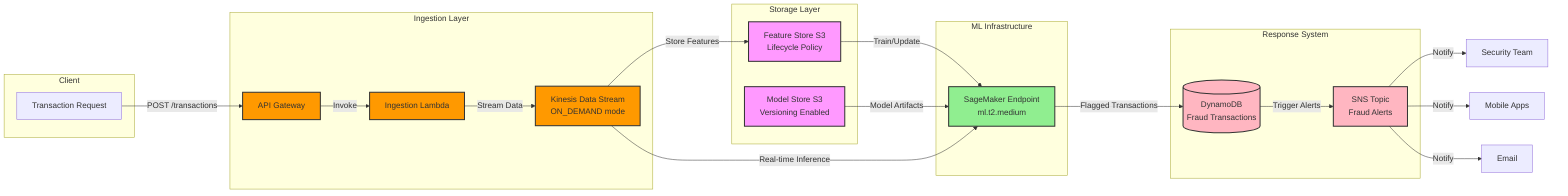 flowchart LR
    subgraph Client
        Trans[Transaction Request]
    end

    subgraph "Ingestion Layer"
        API[API Gateway]
        Lambda[Ingestion Lambda]
        Kinesis[Kinesis Data Stream\nON_DEMAND mode]
    end

    subgraph "Storage Layer"
        S3F[Feature Store S3\nLifecycle Policy]
        style S3F fill:#f9f,stroke:#333
        S3M[Model Store S3\nVersioning Enabled]
        style S3M fill:#f9f,stroke:#333
    end

    subgraph "ML Infrastructure"
        SageMaker[SageMaker Endpoint\nml.t2.medium]
        style SageMaker fill:#90EE90,stroke:#333
    end

    subgraph "Response System"
        DDB[(DynamoDB\nFraud Transactions)]
        style DDB fill:#FFB6C1,stroke:#333
        SNS[SNS Topic\nFraud Alerts]
        style SNS fill:#FFB6C1,stroke:#333
    end

    Trans -->|POST /transactions| API
    API -->|Invoke| Lambda
    Lambda -->|Stream Data| Kinesis
    Kinesis -->|Store Features| S3F
    S3F -->|Train/Update| SageMaker
    S3M -->|Model Artifacts| SageMaker
    Kinesis -->|Real-time Inference| SageMaker
    SageMaker -->|Flagged Transactions| DDB
    DDB -->|Trigger Alerts| SNS
    SNS -->|Notify| Team[Security Team]
    SNS -->|Notify| Apps[Mobile Apps]
    SNS -->|Notify| Email[Email]

    classDef aws fill:#FF9900,stroke:#333,stroke-width:2px;
    class API,Lambda,Kinesis,S3F,S3M,SageMaker,DDB,SNS aws;